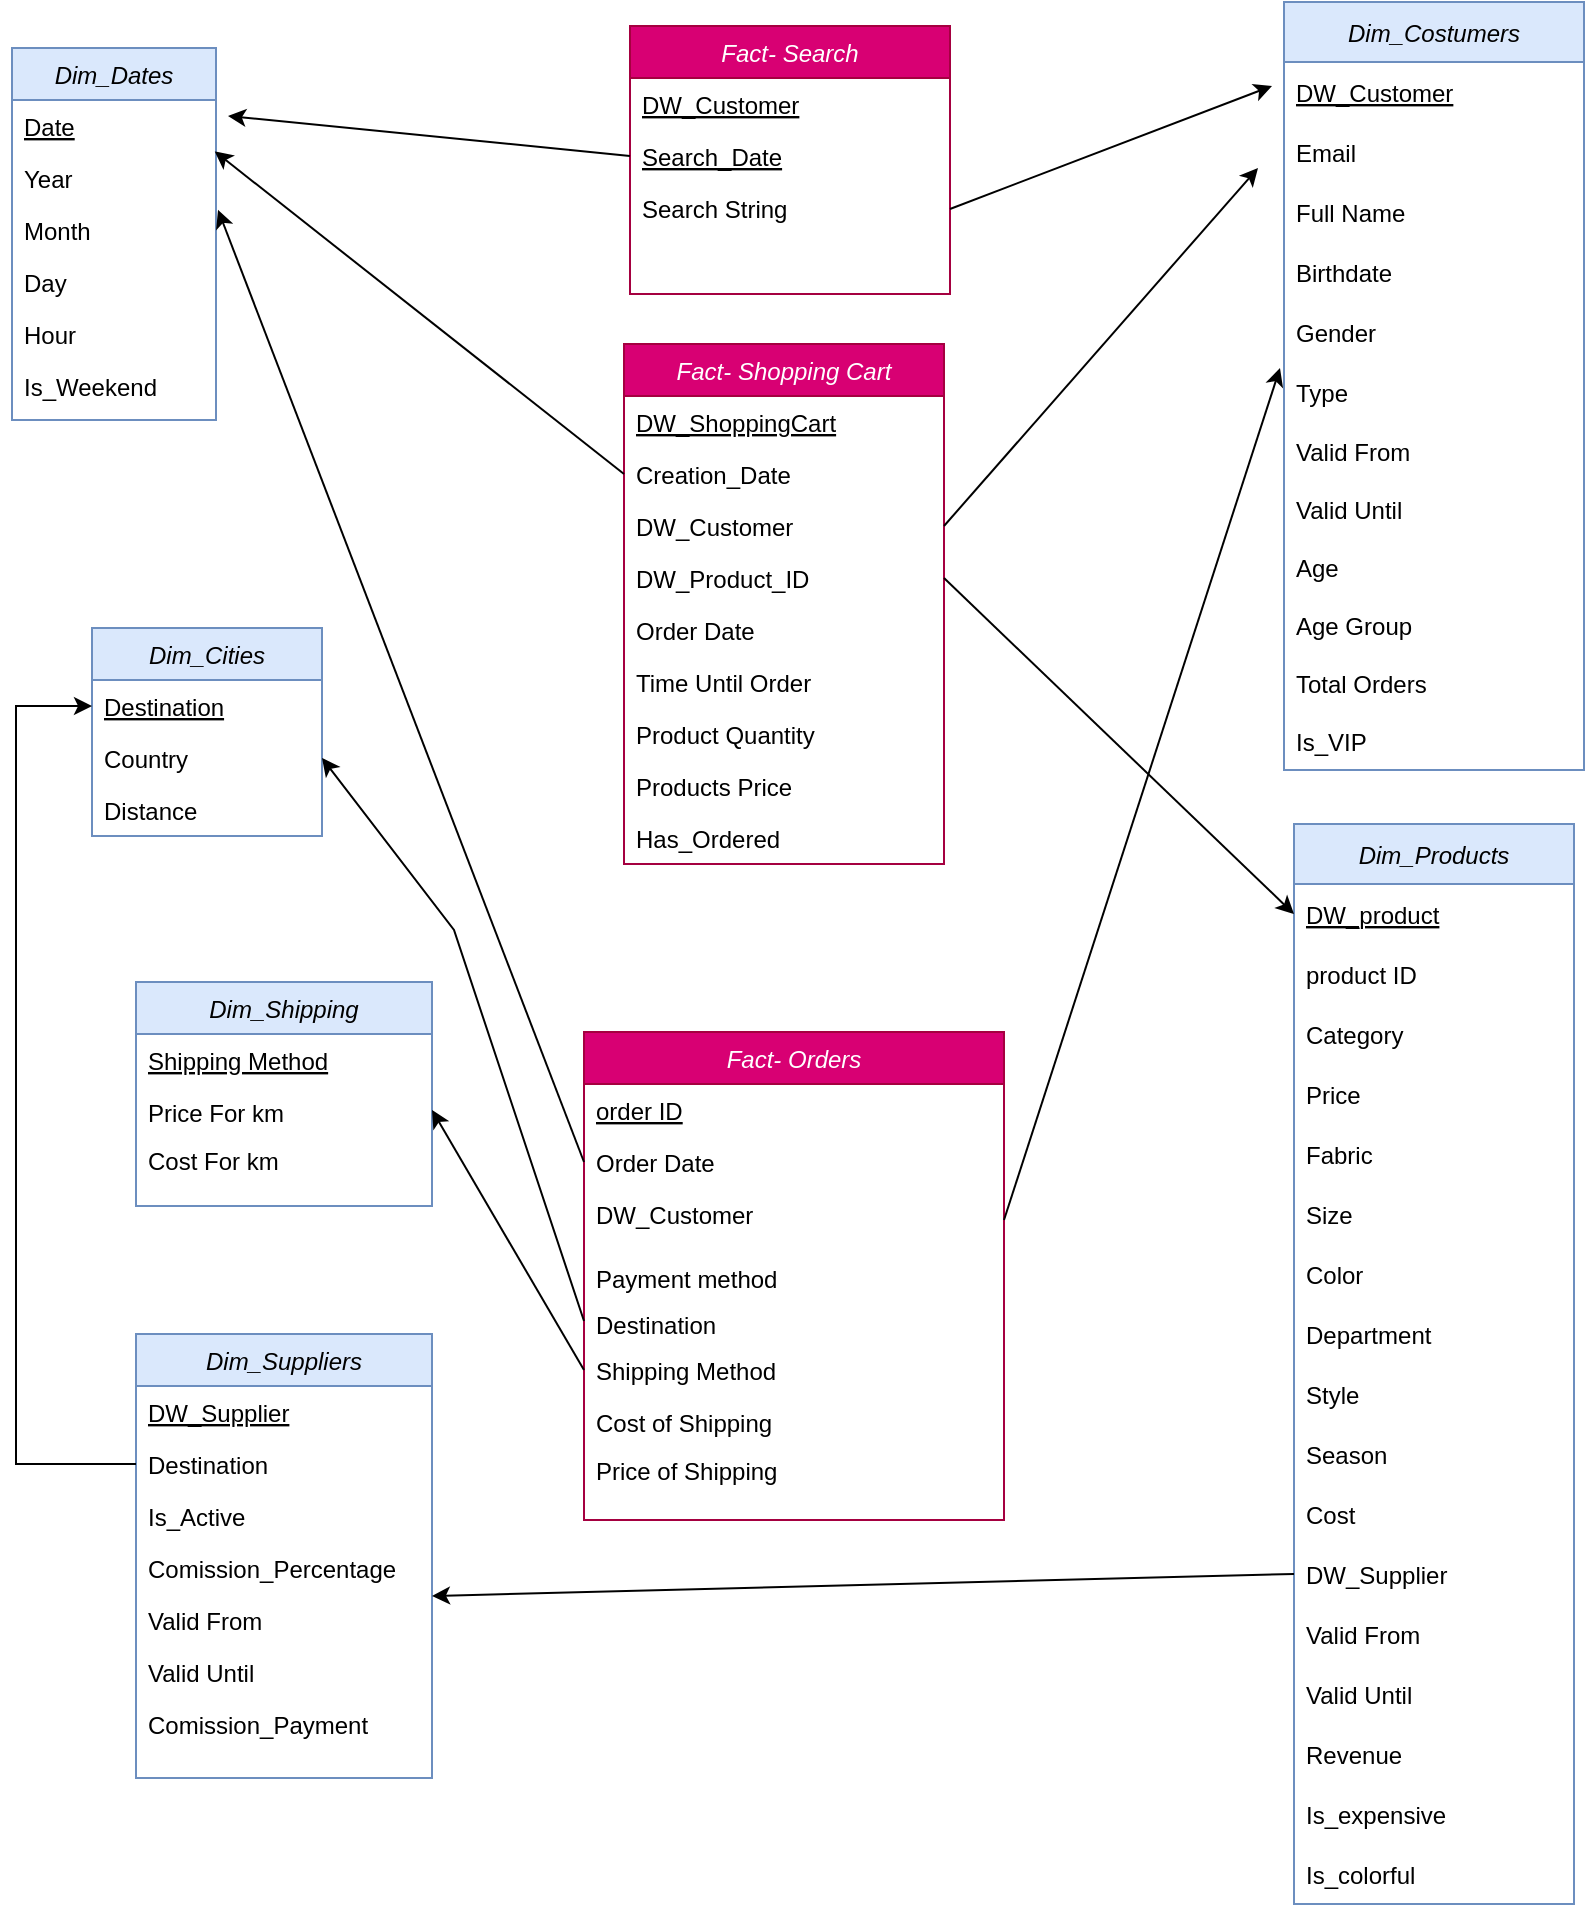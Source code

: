 <mxfile version="24.0.2" type="device">
  <diagram id="C5RBs43oDa-KdzZeNtuy" name="Page-1">
    <mxGraphModel dx="1687" dy="958" grid="0" gridSize="10" guides="1" tooltips="1" connect="1" arrows="1" fold="1" page="1" pageScale="1" pageWidth="827" pageHeight="1169" background="#FFFFFF" math="0" shadow="0">
      <root>
        <mxCell id="WIyWlLk6GJQsqaUBKTNV-0" />
        <mxCell id="WIyWlLk6GJQsqaUBKTNV-1" parent="WIyWlLk6GJQsqaUBKTNV-0" />
        <mxCell id="RrEU50BvbJJYOjuH9FPZ-0" value="Fact- Shopping Cart" style="swimlane;fontStyle=2;align=center;verticalAlign=top;childLayout=stackLayout;horizontal=1;startSize=26;horizontalStack=0;resizeParent=1;resizeLast=0;collapsible=1;marginBottom=0;rounded=0;shadow=0;strokeWidth=1;fillColor=#d80073;fontColor=#ffffff;strokeColor=#A50040;" parent="WIyWlLk6GJQsqaUBKTNV-1" vertex="1">
          <mxGeometry x="331" y="203" width="160" height="260" as="geometry">
            <mxRectangle x="230" y="140" width="160" height="26" as="alternateBounds" />
          </mxGeometry>
        </mxCell>
        <mxCell id="RrEU50BvbJJYOjuH9FPZ-1" value="DW_ShoppingCart" style="text;align=left;verticalAlign=top;spacingLeft=4;spacingRight=4;overflow=hidden;rotatable=0;points=[[0,0.5],[1,0.5]];portConstraint=eastwest;fontStyle=4" parent="RrEU50BvbJJYOjuH9FPZ-0" vertex="1">
          <mxGeometry y="26" width="160" height="26" as="geometry" />
        </mxCell>
        <mxCell id="YKi4KsyxlD7GkytNvDnJ-18" value="Creation_Date" style="text;align=left;verticalAlign=top;spacingLeft=4;spacingRight=4;overflow=hidden;rotatable=0;points=[[0,0.5],[1,0.5]];portConstraint=eastwest;fontStyle=0" parent="RrEU50BvbJJYOjuH9FPZ-0" vertex="1">
          <mxGeometry y="52" width="160" height="26" as="geometry" />
        </mxCell>
        <mxCell id="YKi4KsyxlD7GkytNvDnJ-19" value="DW_Customer&#xa;" style="text;align=left;verticalAlign=top;spacingLeft=4;spacingRight=4;overflow=hidden;rotatable=0;points=[[0,0.5],[1,0.5]];portConstraint=eastwest;fontStyle=0" parent="RrEU50BvbJJYOjuH9FPZ-0" vertex="1">
          <mxGeometry y="78" width="160" height="26" as="geometry" />
        </mxCell>
        <mxCell id="YKi4KsyxlD7GkytNvDnJ-20" value="DW_Product_ID" style="text;align=left;verticalAlign=top;spacingLeft=4;spacingRight=4;overflow=hidden;rotatable=0;points=[[0,0.5],[1,0.5]];portConstraint=eastwest;fontStyle=0" parent="RrEU50BvbJJYOjuH9FPZ-0" vertex="1">
          <mxGeometry y="104" width="160" height="26" as="geometry" />
        </mxCell>
        <mxCell id="YKi4KsyxlD7GkytNvDnJ-22" value="Order Date" style="text;align=left;verticalAlign=top;spacingLeft=4;spacingRight=4;overflow=hidden;rotatable=0;points=[[0,0.5],[1,0.5]];portConstraint=eastwest;fontStyle=0" parent="RrEU50BvbJJYOjuH9FPZ-0" vertex="1">
          <mxGeometry y="130" width="160" height="26" as="geometry" />
        </mxCell>
        <mxCell id="YKi4KsyxlD7GkytNvDnJ-23" value="Time Until Order" style="text;align=left;verticalAlign=top;spacingLeft=4;spacingRight=4;overflow=hidden;rotatable=0;points=[[0,0.5],[1,0.5]];portConstraint=eastwest;fontStyle=0" parent="RrEU50BvbJJYOjuH9FPZ-0" vertex="1">
          <mxGeometry y="156" width="160" height="26" as="geometry" />
        </mxCell>
        <mxCell id="AabRWGEOEwpUq7o7pXt4-38" value="Product Quantity" style="text;align=left;verticalAlign=top;spacingLeft=4;spacingRight=4;overflow=hidden;rotatable=0;points=[[0,0.5],[1,0.5]];portConstraint=eastwest;fontStyle=0" parent="RrEU50BvbJJYOjuH9FPZ-0" vertex="1">
          <mxGeometry y="182" width="160" height="26" as="geometry" />
        </mxCell>
        <mxCell id="YKi4KsyxlD7GkytNvDnJ-24" value="Products Price" style="text;align=left;verticalAlign=top;spacingLeft=4;spacingRight=4;overflow=hidden;rotatable=0;points=[[0,0.5],[1,0.5]];portConstraint=eastwest;fontStyle=0" parent="RrEU50BvbJJYOjuH9FPZ-0" vertex="1">
          <mxGeometry y="208" width="160" height="26" as="geometry" />
        </mxCell>
        <mxCell id="LCsdk7xyAc5ggc3kJ13T-2" value="Has_Ordered" style="text;align=left;verticalAlign=top;spacingLeft=4;spacingRight=4;overflow=hidden;rotatable=0;points=[[0,0.5],[1,0.5]];portConstraint=eastwest;fontStyle=0" vertex="1" parent="RrEU50BvbJJYOjuH9FPZ-0">
          <mxGeometry y="234" width="160" height="26" as="geometry" />
        </mxCell>
        <mxCell id="RrEU50BvbJJYOjuH9FPZ-4" value="Fact- Orders" style="swimlane;fontStyle=2;align=center;verticalAlign=top;childLayout=stackLayout;horizontal=1;startSize=26;horizontalStack=0;resizeParent=1;resizeLast=0;collapsible=1;marginBottom=0;rounded=0;shadow=0;strokeWidth=1;fillColor=#d80073;fontColor=#ffffff;strokeColor=#A50040;" parent="WIyWlLk6GJQsqaUBKTNV-1" vertex="1">
          <mxGeometry x="311" y="547" width="210" height="244" as="geometry">
            <mxRectangle x="230" y="140" width="160" height="26" as="alternateBounds" />
          </mxGeometry>
        </mxCell>
        <mxCell id="RrEU50BvbJJYOjuH9FPZ-5" value="order ID" style="text;align=left;verticalAlign=top;spacingLeft=4;spacingRight=4;overflow=hidden;rotatable=0;points=[[0,0.5],[1,0.5]];portConstraint=eastwest;fontStyle=4" parent="RrEU50BvbJJYOjuH9FPZ-4" vertex="1">
          <mxGeometry y="26" width="210" height="26" as="geometry" />
        </mxCell>
        <mxCell id="RrEU50BvbJJYOjuH9FPZ-32" value="Order Date" style="text;align=left;verticalAlign=top;spacingLeft=4;spacingRight=4;overflow=hidden;rotatable=0;points=[[0,0.5],[1,0.5]];portConstraint=eastwest;fontStyle=0" parent="RrEU50BvbJJYOjuH9FPZ-4" vertex="1">
          <mxGeometry y="52" width="210" height="26" as="geometry" />
        </mxCell>
        <mxCell id="YKi4KsyxlD7GkytNvDnJ-83" value="DW_Customer" style="text;align=left;verticalAlign=top;spacingLeft=4;spacingRight=4;overflow=hidden;rotatable=0;points=[[0,0.5],[1,0.5]];portConstraint=eastwest;fontStyle=0" parent="RrEU50BvbJJYOjuH9FPZ-4" vertex="1">
          <mxGeometry y="78" width="210" height="32" as="geometry" />
        </mxCell>
        <mxCell id="RrEU50BvbJJYOjuH9FPZ-33" value="Payment method" style="text;align=left;verticalAlign=top;spacingLeft=4;spacingRight=4;overflow=hidden;rotatable=0;points=[[0,0.5],[1,0.5]];portConstraint=eastwest;fontStyle=0" parent="RrEU50BvbJJYOjuH9FPZ-4" vertex="1">
          <mxGeometry y="110" width="210" height="23" as="geometry" />
        </mxCell>
        <mxCell id="AabRWGEOEwpUq7o7pXt4-10" value="Destination" style="text;align=left;verticalAlign=top;spacingLeft=4;spacingRight=4;overflow=hidden;rotatable=0;points=[[0,0.5],[1,0.5]];portConstraint=eastwest;fontStyle=0" parent="RrEU50BvbJJYOjuH9FPZ-4" vertex="1">
          <mxGeometry y="133" width="210" height="23" as="geometry" />
        </mxCell>
        <mxCell id="YKi4KsyxlD7GkytNvDnJ-72" value="Shipping Method" style="text;align=left;verticalAlign=top;spacingLeft=4;spacingRight=4;overflow=hidden;rotatable=0;points=[[0,0.5],[1,0.5]];portConstraint=eastwest;fontStyle=0" parent="RrEU50BvbJJYOjuH9FPZ-4" vertex="1">
          <mxGeometry y="156" width="210" height="26" as="geometry" />
        </mxCell>
        <mxCell id="AabRWGEOEwpUq7o7pXt4-20" value="Cost of Shipping" style="text;align=left;verticalAlign=top;spacingLeft=4;spacingRight=4;overflow=hidden;rotatable=0;points=[[0,0.5],[1,0.5]];portConstraint=eastwest;fontStyle=0" parent="RrEU50BvbJJYOjuH9FPZ-4" vertex="1">
          <mxGeometry y="182" width="210" height="24" as="geometry" />
        </mxCell>
        <mxCell id="AabRWGEOEwpUq7o7pXt4-28" value="Price of Shipping" style="text;align=left;verticalAlign=top;spacingLeft=4;spacingRight=4;overflow=hidden;rotatable=0;points=[[0,0.5],[1,0.5]];portConstraint=eastwest;fontStyle=0" parent="RrEU50BvbJJYOjuH9FPZ-4" vertex="1">
          <mxGeometry y="206" width="210" height="24" as="geometry" />
        </mxCell>
        <mxCell id="RrEU50BvbJJYOjuH9FPZ-19" value="Dim_Costumers" style="swimlane;fontStyle=2;childLayout=stackLayout;horizontal=1;startSize=30;horizontalStack=0;resizeParent=1;resizeParentMax=0;resizeLast=0;collapsible=1;marginBottom=0;fillColor=#dae8fc;strokeColor=#6c8ebf;" parent="WIyWlLk6GJQsqaUBKTNV-1" vertex="1">
          <mxGeometry x="661" y="32" width="150" height="384" as="geometry" />
        </mxCell>
        <mxCell id="RrEU50BvbJJYOjuH9FPZ-20" value="DW_Customer" style="text;strokeColor=none;fillColor=none;align=left;verticalAlign=middle;spacingLeft=4;spacingRight=4;overflow=hidden;points=[[0,0.5],[1,0.5]];portConstraint=eastwest;rotatable=0;fontStyle=4" parent="RrEU50BvbJJYOjuH9FPZ-19" vertex="1">
          <mxGeometry y="30" width="150" height="30" as="geometry" />
        </mxCell>
        <mxCell id="AabRWGEOEwpUq7o7pXt4-0" value="Email" style="text;strokeColor=none;fillColor=none;align=left;verticalAlign=middle;spacingLeft=4;spacingRight=4;overflow=hidden;points=[[0,0.5],[1,0.5]];portConstraint=eastwest;rotatable=0;fontStyle=0" parent="RrEU50BvbJJYOjuH9FPZ-19" vertex="1">
          <mxGeometry y="60" width="150" height="30" as="geometry" />
        </mxCell>
        <mxCell id="RrEU50BvbJJYOjuH9FPZ-22" value="Full Name" style="text;strokeColor=none;fillColor=none;align=left;verticalAlign=middle;spacingLeft=4;spacingRight=4;overflow=hidden;points=[[0,0.5],[1,0.5]];portConstraint=eastwest;rotatable=0;" parent="RrEU50BvbJJYOjuH9FPZ-19" vertex="1">
          <mxGeometry y="90" width="150" height="30" as="geometry" />
        </mxCell>
        <mxCell id="RrEU50BvbJJYOjuH9FPZ-36" value="Birthdate" style="text;strokeColor=none;fillColor=none;align=left;verticalAlign=middle;spacingLeft=4;spacingRight=4;overflow=hidden;points=[[0,0.5],[1,0.5]];portConstraint=eastwest;rotatable=0;" parent="RrEU50BvbJJYOjuH9FPZ-19" vertex="1">
          <mxGeometry y="120" width="150" height="30" as="geometry" />
        </mxCell>
        <mxCell id="NFY8WrxhMjgpEuzLI7vB-0" value="Gender" style="text;strokeColor=none;fillColor=none;align=left;verticalAlign=middle;spacingLeft=4;spacingRight=4;overflow=hidden;points=[[0,0.5],[1,0.5]];portConstraint=eastwest;rotatable=0;" parent="RrEU50BvbJJYOjuH9FPZ-19" vertex="1">
          <mxGeometry y="150" width="150" height="30" as="geometry" />
        </mxCell>
        <mxCell id="YKi4KsyxlD7GkytNvDnJ-10" value="Type" style="text;strokeColor=none;fillColor=none;align=left;verticalAlign=middle;spacingLeft=4;spacingRight=4;overflow=hidden;points=[[0,0.5],[1,0.5]];portConstraint=eastwest;rotatable=0;" parent="RrEU50BvbJJYOjuH9FPZ-19" vertex="1">
          <mxGeometry y="180" width="150" height="30" as="geometry" />
        </mxCell>
        <mxCell id="YKi4KsyxlD7GkytNvDnJ-12" value="Valid From" style="text;strokeColor=none;fillColor=none;align=left;verticalAlign=middle;spacingLeft=4;spacingRight=4;overflow=hidden;points=[[0,0.5],[1,0.5]];portConstraint=eastwest;rotatable=0;" parent="RrEU50BvbJJYOjuH9FPZ-19" vertex="1">
          <mxGeometry y="210" width="150" height="29" as="geometry" />
        </mxCell>
        <mxCell id="YKi4KsyxlD7GkytNvDnJ-13" value="Valid Until" style="text;strokeColor=none;fillColor=none;align=left;verticalAlign=middle;spacingLeft=4;spacingRight=4;overflow=hidden;points=[[0,0.5],[1,0.5]];portConstraint=eastwest;rotatable=0;" parent="RrEU50BvbJJYOjuH9FPZ-19" vertex="1">
          <mxGeometry y="239" width="150" height="29" as="geometry" />
        </mxCell>
        <mxCell id="YKi4KsyxlD7GkytNvDnJ-14" value="Age" style="text;strokeColor=none;fillColor=none;align=left;verticalAlign=middle;spacingLeft=4;spacingRight=4;overflow=hidden;points=[[0,0.5],[1,0.5]];portConstraint=eastwest;rotatable=0;" parent="RrEU50BvbJJYOjuH9FPZ-19" vertex="1">
          <mxGeometry y="268" width="150" height="29" as="geometry" />
        </mxCell>
        <mxCell id="AabRWGEOEwpUq7o7pXt4-1" value="Age Group" style="text;strokeColor=none;fillColor=none;align=left;verticalAlign=middle;spacingLeft=4;spacingRight=4;overflow=hidden;points=[[0,0.5],[1,0.5]];portConstraint=eastwest;rotatable=0;" parent="RrEU50BvbJJYOjuH9FPZ-19" vertex="1">
          <mxGeometry y="297" width="150" height="29" as="geometry" />
        </mxCell>
        <mxCell id="YKi4KsyxlD7GkytNvDnJ-15" value="Total Orders" style="text;strokeColor=none;fillColor=none;align=left;verticalAlign=middle;spacingLeft=4;spacingRight=4;overflow=hidden;points=[[0,0.5],[1,0.5]];portConstraint=eastwest;rotatable=0;" parent="RrEU50BvbJJYOjuH9FPZ-19" vertex="1">
          <mxGeometry y="326" width="150" height="29" as="geometry" />
        </mxCell>
        <mxCell id="xEDkWdRRpWIQ6h9hsA_s-3" value="Is_VIP" style="text;strokeColor=none;fillColor=none;align=left;verticalAlign=middle;spacingLeft=4;spacingRight=4;overflow=hidden;points=[[0,0.5],[1,0.5]];portConstraint=eastwest;rotatable=0;" parent="RrEU50BvbJJYOjuH9FPZ-19" vertex="1">
          <mxGeometry y="355" width="150" height="29" as="geometry" />
        </mxCell>
        <mxCell id="RrEU50BvbJJYOjuH9FPZ-52" value="Dim_Products" style="swimlane;fontStyle=2;childLayout=stackLayout;horizontal=1;startSize=30;horizontalStack=0;resizeParent=1;resizeParentMax=0;resizeLast=0;collapsible=1;marginBottom=0;fillColor=#dae8fc;strokeColor=#6c8ebf;" parent="WIyWlLk6GJQsqaUBKTNV-1" vertex="1">
          <mxGeometry x="666" y="443" width="140" height="540" as="geometry" />
        </mxCell>
        <mxCell id="RrEU50BvbJJYOjuH9FPZ-53" value="DW_product" style="text;strokeColor=none;fillColor=none;align=left;verticalAlign=middle;spacingLeft=4;spacingRight=4;overflow=hidden;points=[[0,0.5],[1,0.5]];portConstraint=eastwest;rotatable=0;fontStyle=4" parent="RrEU50BvbJJYOjuH9FPZ-52" vertex="1">
          <mxGeometry y="30" width="140" height="30" as="geometry" />
        </mxCell>
        <mxCell id="nSVdfSBMi8uJy6S60No--0" value="product ID" style="text;strokeColor=none;fillColor=none;align=left;verticalAlign=middle;spacingLeft=4;spacingRight=4;overflow=hidden;points=[[0,0.5],[1,0.5]];portConstraint=eastwest;rotatable=0;fontStyle=0" parent="RrEU50BvbJJYOjuH9FPZ-52" vertex="1">
          <mxGeometry y="60" width="140" height="30" as="geometry" />
        </mxCell>
        <mxCell id="RrEU50BvbJJYOjuH9FPZ-54" value="Category" style="text;strokeColor=none;fillColor=none;align=left;verticalAlign=middle;spacingLeft=4;spacingRight=4;overflow=hidden;points=[[0,0.5],[1,0.5]];portConstraint=eastwest;rotatable=0;" parent="RrEU50BvbJJYOjuH9FPZ-52" vertex="1">
          <mxGeometry y="90" width="140" height="30" as="geometry" />
        </mxCell>
        <mxCell id="RrEU50BvbJJYOjuH9FPZ-56" value="Price" style="text;strokeColor=none;fillColor=none;align=left;verticalAlign=middle;spacingLeft=4;spacingRight=4;overflow=hidden;points=[[0,0.5],[1,0.5]];portConstraint=eastwest;rotatable=0;" parent="RrEU50BvbJJYOjuH9FPZ-52" vertex="1">
          <mxGeometry y="120" width="140" height="30" as="geometry" />
        </mxCell>
        <mxCell id="RrEU50BvbJJYOjuH9FPZ-57" value="Fabric" style="text;strokeColor=none;fillColor=none;align=left;verticalAlign=middle;spacingLeft=4;spacingRight=4;overflow=hidden;points=[[0,0.5],[1,0.5]];portConstraint=eastwest;rotatable=0;" parent="RrEU50BvbJJYOjuH9FPZ-52" vertex="1">
          <mxGeometry y="150" width="140" height="30" as="geometry" />
        </mxCell>
        <mxCell id="xEDkWdRRpWIQ6h9hsA_s-4" value="Size" style="text;strokeColor=none;fillColor=none;align=left;verticalAlign=middle;spacingLeft=4;spacingRight=4;overflow=hidden;points=[[0,0.5],[1,0.5]];portConstraint=eastwest;rotatable=0;" parent="RrEU50BvbJJYOjuH9FPZ-52" vertex="1">
          <mxGeometry y="180" width="140" height="30" as="geometry" />
        </mxCell>
        <mxCell id="xEDkWdRRpWIQ6h9hsA_s-5" value="Color" style="text;strokeColor=none;fillColor=none;align=left;verticalAlign=middle;spacingLeft=4;spacingRight=4;overflow=hidden;points=[[0,0.5],[1,0.5]];portConstraint=eastwest;rotatable=0;" parent="RrEU50BvbJJYOjuH9FPZ-52" vertex="1">
          <mxGeometry y="210" width="140" height="30" as="geometry" />
        </mxCell>
        <mxCell id="xEDkWdRRpWIQ6h9hsA_s-6" value="Department" style="text;strokeColor=none;fillColor=none;align=left;verticalAlign=middle;spacingLeft=4;spacingRight=4;overflow=hidden;points=[[0,0.5],[1,0.5]];portConstraint=eastwest;rotatable=0;" parent="RrEU50BvbJJYOjuH9FPZ-52" vertex="1">
          <mxGeometry y="240" width="140" height="30" as="geometry" />
        </mxCell>
        <mxCell id="xEDkWdRRpWIQ6h9hsA_s-7" value="Style" style="text;strokeColor=none;fillColor=none;align=left;verticalAlign=middle;spacingLeft=4;spacingRight=4;overflow=hidden;points=[[0,0.5],[1,0.5]];portConstraint=eastwest;rotatable=0;" parent="RrEU50BvbJJYOjuH9FPZ-52" vertex="1">
          <mxGeometry y="270" width="140" height="30" as="geometry" />
        </mxCell>
        <mxCell id="xEDkWdRRpWIQ6h9hsA_s-10" value="Season" style="text;strokeColor=none;fillColor=none;align=left;verticalAlign=middle;spacingLeft=4;spacingRight=4;overflow=hidden;points=[[0,0.5],[1,0.5]];portConstraint=eastwest;rotatable=0;" parent="RrEU50BvbJJYOjuH9FPZ-52" vertex="1">
          <mxGeometry y="300" width="140" height="30" as="geometry" />
        </mxCell>
        <mxCell id="iq4879o54jW3q1dfTdUc-0" value="Cost" style="text;strokeColor=none;fillColor=none;align=left;verticalAlign=middle;spacingLeft=4;spacingRight=4;overflow=hidden;points=[[0,0.5],[1,0.5]];portConstraint=eastwest;rotatable=0;" parent="RrEU50BvbJJYOjuH9FPZ-52" vertex="1">
          <mxGeometry y="330" width="140" height="30" as="geometry" />
        </mxCell>
        <mxCell id="YKi4KsyxlD7GkytNvDnJ-73" value="DW_Supplier" style="text;strokeColor=none;fillColor=none;align=left;verticalAlign=middle;spacingLeft=4;spacingRight=4;overflow=hidden;points=[[0,0.5],[1,0.5]];portConstraint=eastwest;rotatable=0;" parent="RrEU50BvbJJYOjuH9FPZ-52" vertex="1">
          <mxGeometry y="360" width="140" height="30" as="geometry" />
        </mxCell>
        <mxCell id="YKi4KsyxlD7GkytNvDnJ-1" value="Valid From" style="text;strokeColor=none;fillColor=none;align=left;verticalAlign=middle;spacingLeft=4;spacingRight=4;overflow=hidden;points=[[0,0.5],[1,0.5]];portConstraint=eastwest;rotatable=0;" parent="RrEU50BvbJJYOjuH9FPZ-52" vertex="1">
          <mxGeometry y="390" width="140" height="30" as="geometry" />
        </mxCell>
        <mxCell id="YKi4KsyxlD7GkytNvDnJ-2" value="Valid Until" style="text;strokeColor=none;fillColor=none;align=left;verticalAlign=middle;spacingLeft=4;spacingRight=4;overflow=hidden;points=[[0,0.5],[1,0.5]];portConstraint=eastwest;rotatable=0;" parent="RrEU50BvbJJYOjuH9FPZ-52" vertex="1">
          <mxGeometry y="420" width="140" height="30" as="geometry" />
        </mxCell>
        <mxCell id="zjKZVH5zHt8bnF84lnRc-0" value="Revenue" style="text;strokeColor=none;fillColor=none;align=left;verticalAlign=middle;spacingLeft=4;spacingRight=4;overflow=hidden;points=[[0,0.5],[1,0.5]];portConstraint=eastwest;rotatable=0;" parent="RrEU50BvbJJYOjuH9FPZ-52" vertex="1">
          <mxGeometry y="450" width="140" height="30" as="geometry" />
        </mxCell>
        <mxCell id="LCsdk7xyAc5ggc3kJ13T-0" value="Is_expensive" style="text;strokeColor=none;fillColor=none;align=left;verticalAlign=middle;spacingLeft=4;spacingRight=4;overflow=hidden;points=[[0,0.5],[1,0.5]];portConstraint=eastwest;rotatable=0;" vertex="1" parent="RrEU50BvbJJYOjuH9FPZ-52">
          <mxGeometry y="480" width="140" height="30" as="geometry" />
        </mxCell>
        <mxCell id="LCsdk7xyAc5ggc3kJ13T-1" value="Is_colorful" style="text;strokeColor=none;fillColor=none;align=left;verticalAlign=middle;spacingLeft=4;spacingRight=4;overflow=hidden;points=[[0,0.5],[1,0.5]];portConstraint=eastwest;rotatable=0;" vertex="1" parent="RrEU50BvbJJYOjuH9FPZ-52">
          <mxGeometry y="510" width="140" height="30" as="geometry" />
        </mxCell>
        <mxCell id="YKi4KsyxlD7GkytNvDnJ-27" value="Dim_Suppliers&#xa;" style="swimlane;fontStyle=2;align=center;verticalAlign=top;childLayout=stackLayout;horizontal=1;startSize=26;horizontalStack=0;resizeParent=1;resizeLast=0;collapsible=1;marginBottom=0;rounded=0;shadow=0;strokeWidth=1;fillColor=#dae8fc;strokeColor=#6c8ebf;" parent="WIyWlLk6GJQsqaUBKTNV-1" vertex="1">
          <mxGeometry x="87" y="698" width="148" height="222" as="geometry">
            <mxRectangle x="230" y="140" width="160" height="26" as="alternateBounds" />
          </mxGeometry>
        </mxCell>
        <mxCell id="YKi4KsyxlD7GkytNvDnJ-28" value="DW_Supplier" style="text;align=left;verticalAlign=top;spacingLeft=4;spacingRight=4;overflow=hidden;rotatable=0;points=[[0,0.5],[1,0.5]];portConstraint=eastwest;fontStyle=4" parent="YKi4KsyxlD7GkytNvDnJ-27" vertex="1">
          <mxGeometry y="26" width="148" height="26" as="geometry" />
        </mxCell>
        <mxCell id="YKi4KsyxlD7GkytNvDnJ-29" value="Destination" style="text;align=left;verticalAlign=top;spacingLeft=4;spacingRight=4;overflow=hidden;rotatable=0;points=[[0,0.5],[1,0.5]];portConstraint=eastwest;fontStyle=0" parent="YKi4KsyxlD7GkytNvDnJ-27" vertex="1">
          <mxGeometry y="52" width="148" height="26" as="geometry" />
        </mxCell>
        <mxCell id="YKi4KsyxlD7GkytNvDnJ-31" value="Is_Active" style="text;align=left;verticalAlign=top;spacingLeft=4;spacingRight=4;overflow=hidden;rotatable=0;points=[[0,0.5],[1,0.5]];portConstraint=eastwest;fontStyle=0" parent="YKi4KsyxlD7GkytNvDnJ-27" vertex="1">
          <mxGeometry y="78" width="148" height="26" as="geometry" />
        </mxCell>
        <mxCell id="YKi4KsyxlD7GkytNvDnJ-33" value="Comission_Percentage" style="text;align=left;verticalAlign=top;spacingLeft=4;spacingRight=4;overflow=hidden;rotatable=0;points=[[0,0.5],[1,0.5]];portConstraint=eastwest;fontStyle=0" parent="YKi4KsyxlD7GkytNvDnJ-27" vertex="1">
          <mxGeometry y="104" width="148" height="26" as="geometry" />
        </mxCell>
        <mxCell id="yUo5GThWJ6gW9e3uDVqS-1" value="Valid From&#xa;" style="text;align=left;verticalAlign=top;spacingLeft=4;spacingRight=4;overflow=hidden;rotatable=0;points=[[0,0.5],[1,0.5]];portConstraint=eastwest;fontStyle=0" parent="YKi4KsyxlD7GkytNvDnJ-27" vertex="1">
          <mxGeometry y="130" width="148" height="26" as="geometry" />
        </mxCell>
        <mxCell id="yUo5GThWJ6gW9e3uDVqS-2" value="Valid Until&#xa;" style="text;align=left;verticalAlign=top;spacingLeft=4;spacingRight=4;overflow=hidden;rotatable=0;points=[[0,0.5],[1,0.5]];portConstraint=eastwest;fontStyle=0" parent="YKi4KsyxlD7GkytNvDnJ-27" vertex="1">
          <mxGeometry y="156" width="148" height="26" as="geometry" />
        </mxCell>
        <mxCell id="YKi4KsyxlD7GkytNvDnJ-34" value="Comission_Payment" style="text;align=left;verticalAlign=top;spacingLeft=4;spacingRight=4;overflow=hidden;rotatable=0;points=[[0,0.5],[1,0.5]];portConstraint=eastwest;fontStyle=0" parent="YKi4KsyxlD7GkytNvDnJ-27" vertex="1">
          <mxGeometry y="182" width="148" height="29" as="geometry" />
        </mxCell>
        <mxCell id="YKi4KsyxlD7GkytNvDnJ-35" value="Dim_Cities&#xa;" style="swimlane;fontStyle=2;align=center;verticalAlign=top;childLayout=stackLayout;horizontal=1;startSize=26;horizontalStack=0;resizeParent=1;resizeLast=0;collapsible=1;marginBottom=0;rounded=0;shadow=0;strokeWidth=1;fillColor=#dae8fc;strokeColor=#6c8ebf;" parent="WIyWlLk6GJQsqaUBKTNV-1" vertex="1">
          <mxGeometry x="65" y="345" width="115" height="104" as="geometry">
            <mxRectangle x="230" y="140" width="160" height="26" as="alternateBounds" />
          </mxGeometry>
        </mxCell>
        <mxCell id="YKi4KsyxlD7GkytNvDnJ-36" value="Destination" style="text;align=left;verticalAlign=top;spacingLeft=4;spacingRight=4;overflow=hidden;rotatable=0;points=[[0,0.5],[1,0.5]];portConstraint=eastwest;fontStyle=4" parent="YKi4KsyxlD7GkytNvDnJ-35" vertex="1">
          <mxGeometry y="26" width="115" height="26" as="geometry" />
        </mxCell>
        <mxCell id="YKi4KsyxlD7GkytNvDnJ-79" value="Country" style="text;align=left;verticalAlign=top;spacingLeft=4;spacingRight=4;overflow=hidden;rotatable=0;points=[[0,0.5],[1,0.5]];portConstraint=eastwest;fontStyle=0" parent="YKi4KsyxlD7GkytNvDnJ-35" vertex="1">
          <mxGeometry y="52" width="115" height="26" as="geometry" />
        </mxCell>
        <mxCell id="AabRWGEOEwpUq7o7pXt4-15" value="Distance&#xa;" style="text;align=left;verticalAlign=top;spacingLeft=4;spacingRight=4;overflow=hidden;rotatable=0;points=[[0,0.5],[1,0.5]];portConstraint=eastwest;fontStyle=0" parent="YKi4KsyxlD7GkytNvDnJ-35" vertex="1">
          <mxGeometry y="78" width="115" height="26" as="geometry" />
        </mxCell>
        <mxCell id="YKi4KsyxlD7GkytNvDnJ-49" value="" style="endArrow=classic;html=1;rounded=0;exitX=1;exitY=0.5;exitDx=0;exitDy=0;entryX=0;entryY=0.5;entryDx=0;entryDy=0;" parent="WIyWlLk6GJQsqaUBKTNV-1" source="YKi4KsyxlD7GkytNvDnJ-20" target="RrEU50BvbJJYOjuH9FPZ-53" edge="1">
          <mxGeometry width="50" height="50" relative="1" as="geometry">
            <mxPoint x="590" y="4" as="sourcePoint" />
            <mxPoint x="663" y="317" as="targetPoint" />
          </mxGeometry>
        </mxCell>
        <mxCell id="YKi4KsyxlD7GkytNvDnJ-40" value="Dim_Dates" style="swimlane;fontStyle=2;align=center;verticalAlign=top;childLayout=stackLayout;horizontal=1;startSize=26;horizontalStack=0;resizeParent=1;resizeLast=0;collapsible=1;marginBottom=0;rounded=0;shadow=0;strokeWidth=1;fillColor=#dae8fc;strokeColor=#6c8ebf;" parent="WIyWlLk6GJQsqaUBKTNV-1" vertex="1">
          <mxGeometry x="25" y="55" width="102" height="186" as="geometry">
            <mxRectangle x="230" y="140" width="160" height="26" as="alternateBounds" />
          </mxGeometry>
        </mxCell>
        <mxCell id="YKi4KsyxlD7GkytNvDnJ-41" value="Date" style="text;align=left;verticalAlign=top;spacingLeft=4;spacingRight=4;overflow=hidden;rotatable=0;points=[[0,0.5],[1,0.5]];portConstraint=eastwest;fontStyle=4" parent="YKi4KsyxlD7GkytNvDnJ-40" vertex="1">
          <mxGeometry y="26" width="102" height="26" as="geometry" />
        </mxCell>
        <mxCell id="YKi4KsyxlD7GkytNvDnJ-42" value="Year" style="text;align=left;verticalAlign=top;spacingLeft=4;spacingRight=4;overflow=hidden;rotatable=0;points=[[0,0.5],[1,0.5]];portConstraint=eastwest;fontStyle=0" parent="YKi4KsyxlD7GkytNvDnJ-40" vertex="1">
          <mxGeometry y="52" width="102" height="26" as="geometry" />
        </mxCell>
        <mxCell id="YKi4KsyxlD7GkytNvDnJ-43" value="Month" style="text;align=left;verticalAlign=top;spacingLeft=4;spacingRight=4;overflow=hidden;rotatable=0;points=[[0,0.5],[1,0.5]];portConstraint=eastwest;fontStyle=0" parent="YKi4KsyxlD7GkytNvDnJ-40" vertex="1">
          <mxGeometry y="78" width="102" height="26" as="geometry" />
        </mxCell>
        <mxCell id="YKi4KsyxlD7GkytNvDnJ-44" value="Day" style="text;align=left;verticalAlign=top;spacingLeft=4;spacingRight=4;overflow=hidden;rotatable=0;points=[[0,0.5],[1,0.5]];portConstraint=eastwest;fontStyle=0" parent="YKi4KsyxlD7GkytNvDnJ-40" vertex="1">
          <mxGeometry y="104" width="102" height="26" as="geometry" />
        </mxCell>
        <mxCell id="YKi4KsyxlD7GkytNvDnJ-45" value="Hour" style="text;align=left;verticalAlign=top;spacingLeft=4;spacingRight=4;overflow=hidden;rotatable=0;points=[[0,0.5],[1,0.5]];portConstraint=eastwest;fontStyle=0" parent="YKi4KsyxlD7GkytNvDnJ-40" vertex="1">
          <mxGeometry y="130" width="102" height="26" as="geometry" />
        </mxCell>
        <mxCell id="AabRWGEOEwpUq7o7pXt4-6" value="Is_Weekend" style="text;align=left;verticalAlign=top;spacingLeft=4;spacingRight=4;overflow=hidden;rotatable=0;points=[[0,0.5],[1,0.5]];portConstraint=eastwest;fontStyle=0" parent="YKi4KsyxlD7GkytNvDnJ-40" vertex="1">
          <mxGeometry y="156" width="102" height="23" as="geometry" />
        </mxCell>
        <mxCell id="YKi4KsyxlD7GkytNvDnJ-56" value="" style="endArrow=classic;html=1;rounded=0;exitX=0;exitY=0.5;exitDx=0;exitDy=0;entryX=1;entryY=0.5;entryDx=0;entryDy=0;" parent="WIyWlLk6GJQsqaUBKTNV-1" source="AabRWGEOEwpUq7o7pXt4-10" target="YKi4KsyxlD7GkytNvDnJ-79" edge="1">
          <mxGeometry width="50" height="50" relative="1" as="geometry">
            <mxPoint x="411" y="353" as="sourcePoint" />
            <mxPoint x="159" y="131" as="targetPoint" />
            <Array as="points">
              <mxPoint x="246" y="496" />
            </Array>
          </mxGeometry>
        </mxCell>
        <mxCell id="AabRWGEOEwpUq7o7pXt4-21" value="Dim_Shipping&#xa;" style="swimlane;fontStyle=2;align=center;verticalAlign=top;childLayout=stackLayout;horizontal=1;startSize=26;horizontalStack=0;resizeParent=1;resizeLast=0;collapsible=1;marginBottom=0;rounded=0;shadow=0;strokeWidth=1;fillColor=#dae8fc;strokeColor=#6c8ebf;" parent="WIyWlLk6GJQsqaUBKTNV-1" vertex="1">
          <mxGeometry x="87" y="522" width="148" height="112" as="geometry">
            <mxRectangle x="230" y="140" width="160" height="26" as="alternateBounds" />
          </mxGeometry>
        </mxCell>
        <mxCell id="AabRWGEOEwpUq7o7pXt4-22" value="Shipping Method" style="text;align=left;verticalAlign=top;spacingLeft=4;spacingRight=4;overflow=hidden;rotatable=0;points=[[0,0.5],[1,0.5]];portConstraint=eastwest;fontStyle=4" parent="AabRWGEOEwpUq7o7pXt4-21" vertex="1">
          <mxGeometry y="26" width="148" height="26" as="geometry" />
        </mxCell>
        <mxCell id="AabRWGEOEwpUq7o7pXt4-25" value="Price For km" style="text;align=left;verticalAlign=top;spacingLeft=4;spacingRight=4;overflow=hidden;rotatable=0;points=[[0,0.5],[1,0.5]];portConstraint=eastwest;fontStyle=0" parent="AabRWGEOEwpUq7o7pXt4-21" vertex="1">
          <mxGeometry y="52" width="148" height="24" as="geometry" />
        </mxCell>
        <mxCell id="AabRWGEOEwpUq7o7pXt4-27" value="Cost For km" style="text;align=left;verticalAlign=top;spacingLeft=4;spacingRight=4;overflow=hidden;rotatable=0;points=[[0,0.5],[1,0.5]];portConstraint=eastwest;fontStyle=0" parent="AabRWGEOEwpUq7o7pXt4-21" vertex="1">
          <mxGeometry y="76" width="148" height="24" as="geometry" />
        </mxCell>
        <mxCell id="AabRWGEOEwpUq7o7pXt4-30" value="" style="endArrow=classic;html=1;rounded=0;entryX=1;entryY=0.038;entryDx=0;entryDy=0;exitX=0;exitY=0.5;exitDx=0;exitDy=0;entryPerimeter=0;" parent="WIyWlLk6GJQsqaUBKTNV-1" source="YKi4KsyxlD7GkytNvDnJ-73" target="yUo5GThWJ6gW9e3uDVqS-1" edge="1">
          <mxGeometry width="50" height="50" relative="1" as="geometry">
            <mxPoint x="641" y="575" as="sourcePoint" />
            <mxPoint x="691" y="525" as="targetPoint" />
          </mxGeometry>
        </mxCell>
        <mxCell id="AabRWGEOEwpUq7o7pXt4-32" value="" style="endArrow=classic;html=1;rounded=0;entryX=1;entryY=0.5;entryDx=0;entryDy=0;exitX=0;exitY=0.5;exitDx=0;exitDy=0;" parent="WIyWlLk6GJQsqaUBKTNV-1" source="YKi4KsyxlD7GkytNvDnJ-72" target="AabRWGEOEwpUq7o7pXt4-25" edge="1">
          <mxGeometry width="50" height="50" relative="1" as="geometry">
            <mxPoint x="641" y="575" as="sourcePoint" />
            <mxPoint x="691" y="525" as="targetPoint" />
          </mxGeometry>
        </mxCell>
        <mxCell id="AabRWGEOEwpUq7o7pXt4-33" value="" style="endArrow=classic;html=1;rounded=0;exitX=1;exitY=0.5;exitDx=0;exitDy=0;" parent="WIyWlLk6GJQsqaUBKTNV-1" source="YKi4KsyxlD7GkytNvDnJ-19" edge="1">
          <mxGeometry width="50" height="50" relative="1" as="geometry">
            <mxPoint x="641" y="340" as="sourcePoint" />
            <mxPoint x="648" y="115" as="targetPoint" />
          </mxGeometry>
        </mxCell>
        <mxCell id="AabRWGEOEwpUq7o7pXt4-34" value="" style="endArrow=classic;html=1;rounded=0;exitX=1;exitY=0.5;exitDx=0;exitDy=0;" parent="WIyWlLk6GJQsqaUBKTNV-1" source="YKi4KsyxlD7GkytNvDnJ-83" edge="1">
          <mxGeometry width="50" height="50" relative="1" as="geometry">
            <mxPoint x="641" y="575" as="sourcePoint" />
            <mxPoint x="659" y="215" as="targetPoint" />
          </mxGeometry>
        </mxCell>
        <mxCell id="AabRWGEOEwpUq7o7pXt4-35" value="" style="endArrow=classic;html=1;rounded=0;entryX=0.994;entryY=-0.011;entryDx=0;entryDy=0;entryPerimeter=0;exitX=0;exitY=0.5;exitDx=0;exitDy=0;" parent="WIyWlLk6GJQsqaUBKTNV-1" source="YKi4KsyxlD7GkytNvDnJ-18" target="YKi4KsyxlD7GkytNvDnJ-42" edge="1">
          <mxGeometry width="50" height="50" relative="1" as="geometry">
            <mxPoint x="641" y="222" as="sourcePoint" />
            <mxPoint x="691" y="172" as="targetPoint" />
          </mxGeometry>
        </mxCell>
        <mxCell id="AabRWGEOEwpUq7o7pXt4-36" value="" style="endArrow=classic;html=1;rounded=0;exitX=0;exitY=0.5;exitDx=0;exitDy=0;entryX=1.01;entryY=0.113;entryDx=0;entryDy=0;entryPerimeter=0;" parent="WIyWlLk6GJQsqaUBKTNV-1" source="RrEU50BvbJJYOjuH9FPZ-32" target="YKi4KsyxlD7GkytNvDnJ-43" edge="1">
          <mxGeometry width="50" height="50" relative="1" as="geometry">
            <mxPoint x="641" y="222" as="sourcePoint" />
            <mxPoint x="143" y="155" as="targetPoint" />
          </mxGeometry>
        </mxCell>
        <mxCell id="AabRWGEOEwpUq7o7pXt4-37" value="" style="endArrow=classic;html=1;rounded=0;entryX=0;entryY=0.5;entryDx=0;entryDy=0;exitX=0;exitY=0.5;exitDx=0;exitDy=0;" parent="WIyWlLk6GJQsqaUBKTNV-1" source="YKi4KsyxlD7GkytNvDnJ-29" target="YKi4KsyxlD7GkytNvDnJ-36" edge="1">
          <mxGeometry width="50" height="50" relative="1" as="geometry">
            <mxPoint x="70" y="779" as="sourcePoint" />
            <mxPoint x="61" y="390" as="targetPoint" />
            <Array as="points">
              <mxPoint x="27" y="763" />
              <mxPoint x="27" y="384" />
            </Array>
          </mxGeometry>
        </mxCell>
        <mxCell id="eRroAJJWcL_nFQjbGxfR-0" value="Fact- Search" style="swimlane;fontStyle=2;align=center;verticalAlign=top;childLayout=stackLayout;horizontal=1;startSize=26;horizontalStack=0;resizeParent=1;resizeLast=0;collapsible=1;marginBottom=0;rounded=0;shadow=0;strokeWidth=1;fillColor=#d80073;fontColor=#ffffff;strokeColor=#A50040;" parent="WIyWlLk6GJQsqaUBKTNV-1" vertex="1">
          <mxGeometry x="334" y="44" width="160" height="134" as="geometry">
            <mxRectangle x="230" y="140" width="160" height="26" as="alternateBounds" />
          </mxGeometry>
        </mxCell>
        <mxCell id="eRroAJJWcL_nFQjbGxfR-1" value="DW_Customer" style="text;align=left;verticalAlign=top;spacingLeft=4;spacingRight=4;overflow=hidden;rotatable=0;points=[[0,0.5],[1,0.5]];portConstraint=eastwest;fontStyle=4" parent="eRroAJJWcL_nFQjbGxfR-0" vertex="1">
          <mxGeometry y="26" width="160" height="26" as="geometry" />
        </mxCell>
        <mxCell id="eRroAJJWcL_nFQjbGxfR-2" value="Search_Date" style="text;align=left;verticalAlign=top;spacingLeft=4;spacingRight=4;overflow=hidden;rotatable=0;points=[[0,0.5],[1,0.5]];portConstraint=eastwest;fontStyle=4" parent="eRroAJJWcL_nFQjbGxfR-0" vertex="1">
          <mxGeometry y="52" width="160" height="26" as="geometry" />
        </mxCell>
        <mxCell id="eRroAJJWcL_nFQjbGxfR-3" value="Search String" style="text;align=left;verticalAlign=top;spacingLeft=4;spacingRight=4;overflow=hidden;rotatable=0;points=[[0,0.5],[1,0.5]];portConstraint=eastwest;fontStyle=0" parent="eRroAJJWcL_nFQjbGxfR-0" vertex="1">
          <mxGeometry y="78" width="160" height="27" as="geometry" />
        </mxCell>
        <mxCell id="eRroAJJWcL_nFQjbGxfR-10" value="" style="endArrow=classic;html=1;rounded=0;exitX=0;exitY=0.5;exitDx=0;exitDy=0;" parent="WIyWlLk6GJQsqaUBKTNV-1" source="eRroAJJWcL_nFQjbGxfR-2" edge="1">
          <mxGeometry width="50" height="50" relative="1" as="geometry">
            <mxPoint x="328" y="91" as="sourcePoint" />
            <mxPoint x="133" y="89" as="targetPoint" />
            <Array as="points" />
          </mxGeometry>
        </mxCell>
        <mxCell id="eRroAJJWcL_nFQjbGxfR-12" value="" style="endArrow=classic;html=1;rounded=0;exitX=1;exitY=0.5;exitDx=0;exitDy=0;" parent="WIyWlLk6GJQsqaUBKTNV-1" source="eRroAJJWcL_nFQjbGxfR-3" edge="1">
          <mxGeometry width="50" height="50" relative="1" as="geometry">
            <mxPoint x="491" y="267" as="sourcePoint" />
            <mxPoint x="655" y="74" as="targetPoint" />
          </mxGeometry>
        </mxCell>
      </root>
    </mxGraphModel>
  </diagram>
</mxfile>
